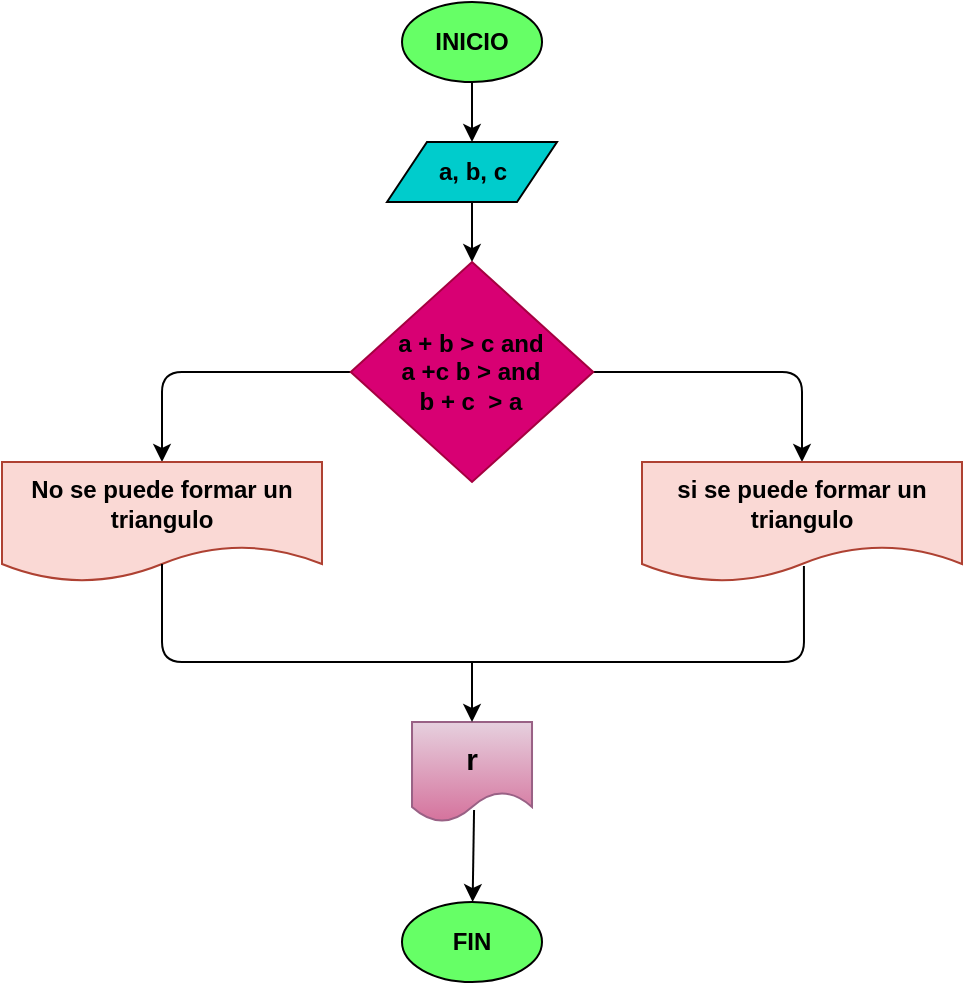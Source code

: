 <mxfile>
    <diagram id="58XMA-p-C20267B4mfxz" name="Página-1">
        <mxGraphModel dx="662" dy="461" grid="1" gridSize="10" guides="1" tooltips="1" connect="1" arrows="1" fold="1" page="1" pageScale="1" pageWidth="850" pageHeight="1100" math="0" shadow="0">
            <root>
                <mxCell id="0"/>
                <mxCell id="1" parent="0"/>
                <mxCell id="18" style="edgeStyle=none;html=1;exitX=0.5;exitY=1;exitDx=0;exitDy=0;entryX=0.5;entryY=0;entryDx=0;entryDy=0;fontSize=15;fontColor=#000000;" edge="1" parent="1" source="2" target="3">
                    <mxGeometry relative="1" as="geometry"/>
                </mxCell>
                <mxCell id="2" value="&lt;b&gt;&lt;font color=&quot;#000000&quot;&gt;INICIO&lt;/font&gt;&lt;/b&gt;" style="ellipse;whiteSpace=wrap;html=1;fillColor=#66FF66;" parent="1" vertex="1">
                    <mxGeometry x="385.01" y="50" width="70" height="40" as="geometry"/>
                </mxCell>
                <mxCell id="7" value="" style="edgeStyle=none;html=1;fontColor=#000000;" edge="1" parent="1" source="3" target="6">
                    <mxGeometry relative="1" as="geometry"/>
                </mxCell>
                <mxCell id="3" value="&lt;b&gt;&lt;font color=&quot;#000000&quot;&gt;a, b, c&lt;/font&gt;&lt;/b&gt;" style="shape=parallelogram;perimeter=parallelogramPerimeter;whiteSpace=wrap;html=1;fixedSize=1;fillColor=#00CCCC;" parent="1" vertex="1">
                    <mxGeometry x="377.5" y="120" width="85" height="30" as="geometry"/>
                </mxCell>
                <mxCell id="9" style="edgeStyle=none;html=1;exitX=0;exitY=0.5;exitDx=0;exitDy=0;entryX=0.5;entryY=0;entryDx=0;entryDy=0;fontColor=#000000;" edge="1" parent="1" source="6" target="8">
                    <mxGeometry relative="1" as="geometry">
                        <Array as="points">
                            <mxPoint x="265" y="235"/>
                        </Array>
                    </mxGeometry>
                </mxCell>
                <mxCell id="11" style="edgeStyle=none;html=1;exitX=1;exitY=0.5;exitDx=0;exitDy=0;entryX=0.5;entryY=0;entryDx=0;entryDy=0;fontColor=#000000;" edge="1" parent="1" source="6" target="10">
                    <mxGeometry relative="1" as="geometry">
                        <Array as="points">
                            <mxPoint x="585" y="235"/>
                        </Array>
                    </mxGeometry>
                </mxCell>
                <mxCell id="6" value="&lt;font color=&quot;#000000&quot;&gt;&lt;b&gt;a + b &amp;gt; c and&lt;br&gt;a +c b &amp;gt; and&lt;br&gt;b + c&amp;nbsp; &amp;gt; a&lt;/b&gt;&lt;br&gt;&lt;/font&gt;" style="rhombus;whiteSpace=wrap;html=1;fillColor=#d80073;fontColor=#ffffff;strokeColor=#A50040;" vertex="1" parent="1">
                    <mxGeometry x="359.38" y="180" width="121.25" height="110" as="geometry"/>
                </mxCell>
                <mxCell id="8" value="&lt;b&gt;&lt;font color=&quot;#000000&quot;&gt;No se puede formar un triangulo&lt;/font&gt;&lt;/b&gt;" style="shape=document;whiteSpace=wrap;html=1;boundedLbl=1;fillColor=#fad9d5;strokeColor=#ae4132;" vertex="1" parent="1">
                    <mxGeometry x="185" y="280" width="160" height="60" as="geometry"/>
                </mxCell>
                <mxCell id="10" value="&lt;b&gt;&lt;font color=&quot;#000000&quot;&gt;si se puede formar un triangulo&lt;/font&gt;&lt;/b&gt;" style="shape=document;whiteSpace=wrap;html=1;boundedLbl=1;fillColor=#fad9d5;strokeColor=#ae4132;" vertex="1" parent="1">
                    <mxGeometry x="505" y="280" width="160" height="60" as="geometry"/>
                </mxCell>
                <mxCell id="12" value="&lt;b&gt;&lt;font color=&quot;#ffffff&quot;&gt;Falso&lt;/font&gt;&lt;/b&gt;" style="text;html=1;align=center;verticalAlign=middle;resizable=0;points=[];autosize=1;strokeColor=none;fillColor=none;fontColor=#000000;" vertex="1" parent="1">
                    <mxGeometry x="295" y="215" width="50" height="30" as="geometry"/>
                </mxCell>
                <mxCell id="14" value="&lt;b&gt;Verdadero&lt;/b&gt;" style="text;html=1;align=center;verticalAlign=middle;resizable=0;points=[];autosize=1;strokeColor=none;fillColor=none;fontColor=#FFFFFF;" vertex="1" parent="1">
                    <mxGeometry x="495" y="215" width="80" height="30" as="geometry"/>
                </mxCell>
                <mxCell id="15" value="" style="endArrow=none;html=1;fontColor=#FFFFFF;exitX=0.5;exitY=0.85;exitDx=0;exitDy=0;exitPerimeter=0;entryX=0.506;entryY=0.867;entryDx=0;entryDy=0;entryPerimeter=0;" edge="1" parent="1" source="8" target="10">
                    <mxGeometry width="50" height="50" relative="1" as="geometry">
                        <mxPoint x="415" y="300" as="sourcePoint"/>
                        <mxPoint x="465" y="250" as="targetPoint"/>
                        <Array as="points">
                            <mxPoint x="265" y="380"/>
                            <mxPoint x="586" y="380"/>
                        </Array>
                    </mxGeometry>
                </mxCell>
                <mxCell id="17" value="&lt;b&gt;&lt;font color=&quot;#000000&quot; style=&quot;font-size: 15px;&quot;&gt;r&lt;/font&gt;&lt;/b&gt;" style="shape=document;whiteSpace=wrap;html=1;boundedLbl=1;fillColor=#e6d0de;gradientColor=#d5739d;strokeColor=#996185;" vertex="1" parent="1">
                    <mxGeometry x="390.01" y="410" width="60" height="50" as="geometry"/>
                </mxCell>
                <mxCell id="19" value="" style="endArrow=classic;html=1;fontSize=15;fontColor=#000000;entryX=0.5;entryY=0;entryDx=0;entryDy=0;" edge="1" parent="1" target="17">
                    <mxGeometry width="50" height="50" relative="1" as="geometry">
                        <mxPoint x="420" y="380" as="sourcePoint"/>
                        <mxPoint x="480" y="420" as="targetPoint"/>
                    </mxGeometry>
                </mxCell>
                <mxCell id="21" value="&lt;font color=&quot;#000000&quot;&gt;&lt;b&gt;FIN&lt;/b&gt;&lt;/font&gt;" style="ellipse;whiteSpace=wrap;html=1;fillColor=#66FF66;" vertex="1" parent="1">
                    <mxGeometry x="385" y="500" width="70" height="40" as="geometry"/>
                </mxCell>
                <mxCell id="22" value="" style="endArrow=classic;html=1;fontSize=15;fontColor=#000000;exitX=0.517;exitY=0.88;exitDx=0;exitDy=0;exitPerimeter=0;" edge="1" parent="1" source="17" target="21">
                    <mxGeometry width="50" height="50" relative="1" as="geometry">
                        <mxPoint x="430" y="560" as="sourcePoint"/>
                        <mxPoint x="480" y="510" as="targetPoint"/>
                    </mxGeometry>
                </mxCell>
            </root>
        </mxGraphModel>
    </diagram>
</mxfile>